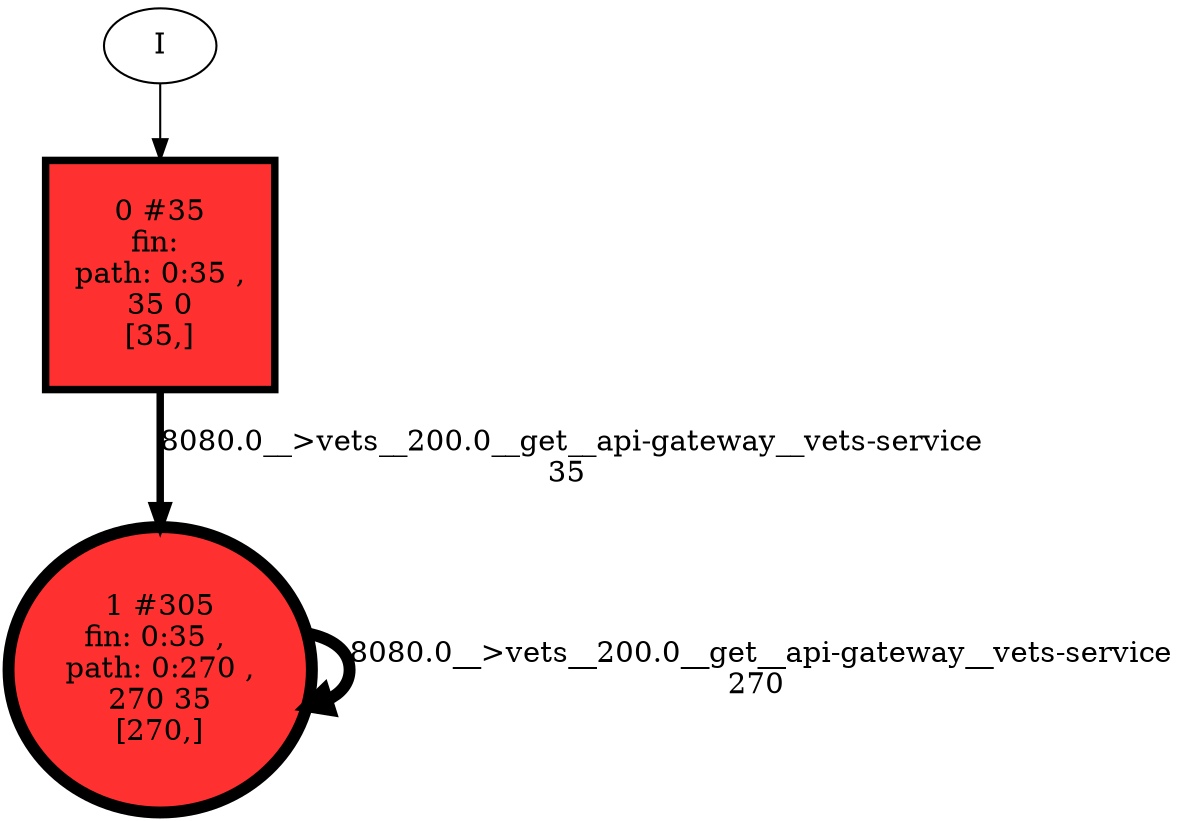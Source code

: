 // produced with flexfringe // 
digraph DFA {
	0 [label="root" shape=box];
		I -> 0;
	0 [ label="0 #35
fin: 
 path: 0:35 , 
35 0
[35,]" , style=filled, fillcolor="firebrick1", width=1.52247, height=1.52247, penwidth=3.58352];
		0 -> 1 [label="8080.0__>vets__200.0__get__api-gateway__vets-service
35 " , penwidth=3.58352 ];
	1 [ label="1 #305
fin: 0:35 , 
 path: 0:270 , 
270 35
[270,]" , style=filled, fillcolor="firebrick1", width=1.90562, height=1.90562, penwidth=5.72359];
		1 -> 1 [label="8080.0__>vets__200.0__get__api-gateway__vets-service
270 " , penwidth=5.72359 ];
}
